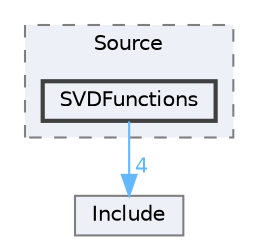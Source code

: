 digraph "Arduino/GetStartedWithMachineLearningOnArduino/tflite-micro-arduino-examples-main/src/third_party/cmsis_nn/Source/SVDFunctions"
{
 // LATEX_PDF_SIZE
  bgcolor="transparent";
  edge [fontname=Helvetica,fontsize=10,labelfontname=Helvetica,labelfontsize=10];
  node [fontname=Helvetica,fontsize=10,shape=box,height=0.2,width=0.4];
  compound=true
  subgraph clusterdir_3f3bc32bb09c71fe7748f5d361525a5c {
    graph [ bgcolor="#edf0f7", pencolor="grey50", label="Source", fontname=Helvetica,fontsize=10 style="filled,dashed", URL="dir_3f3bc32bb09c71fe7748f5d361525a5c.html",tooltip=""]
  dir_baadb2ed23b180c319512ee4d7d984ce [label="SVDFunctions", fillcolor="#edf0f7", color="grey25", style="filled,bold", URL="dir_baadb2ed23b180c319512ee4d7d984ce.html",tooltip=""];
  }
  dir_1a4997e63d356e45cdc4e66c4ea7b18a [label="Include", fillcolor="#edf0f7", color="grey50", style="filled", URL="dir_1a4997e63d356e45cdc4e66c4ea7b18a.html",tooltip=""];
  dir_baadb2ed23b180c319512ee4d7d984ce->dir_1a4997e63d356e45cdc4e66c4ea7b18a [headlabel="4", labeldistance=1.5 headhref="dir_000311_000136.html" href="dir_000311_000136.html" color="steelblue1" fontcolor="steelblue1"];
}
